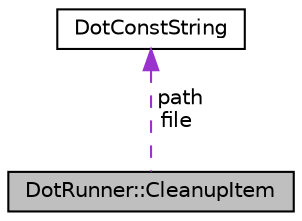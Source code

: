 digraph "DotRunner::CleanupItem"
{
 // INTERACTIVE_SVG=YES
  edge [fontname="Helvetica",fontsize="10",labelfontname="Helvetica",labelfontsize="10"];
  node [fontname="Helvetica",fontsize="10",shape=record];
  Node1 [label="DotRunner::CleanupItem",height=0.2,width=0.4,color="black", fillcolor="grey75", style="filled", fontcolor="black"];
  Node2 -> Node1 [dir="back",color="darkorchid3",fontsize="10",style="dashed",label=" path\nfile" ,fontname="Helvetica"];
  Node2 [label="DotConstString",height=0.2,width=0.4,color="black", fillcolor="white", style="filled",URL="$d3/d17/class_dot_const_string.html",tooltip="Minimal constant string class that is thread safe, once initialized. "];
}
